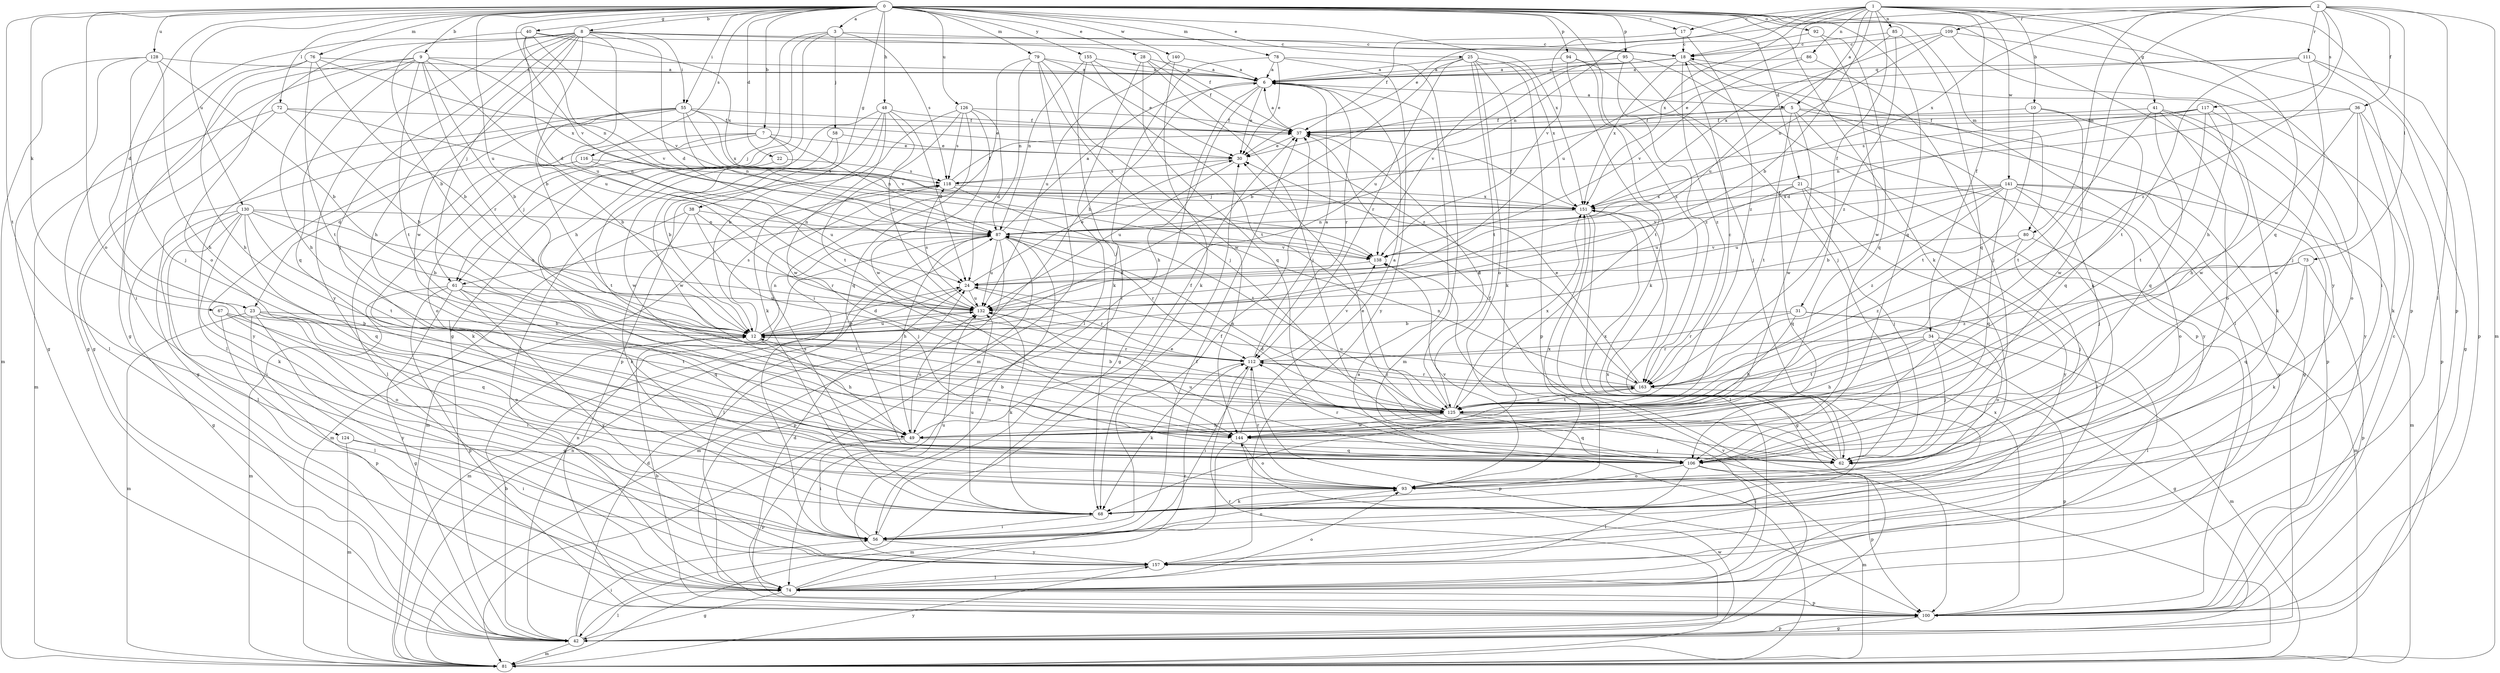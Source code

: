 strict digraph  {
0;
1;
2;
3;
5;
6;
7;
8;
9;
10;
12;
17;
18;
21;
22;
23;
24;
25;
28;
30;
31;
34;
36;
37;
38;
40;
41;
42;
48;
49;
55;
56;
58;
61;
62;
67;
68;
72;
73;
74;
76;
78;
79;
80;
81;
85;
86;
87;
92;
93;
94;
95;
100;
106;
109;
111;
112;
116;
117;
118;
124;
125;
126;
128;
130;
132;
138;
140;
141;
144;
151;
155;
157;
163;
0 -> 3  [label=a];
0 -> 7  [label=b];
0 -> 8  [label=b];
0 -> 9  [label=b];
0 -> 17  [label=c];
0 -> 21  [label=d];
0 -> 22  [label=d];
0 -> 23  [label=d];
0 -> 25  [label=e];
0 -> 28  [label=e];
0 -> 38  [label=g];
0 -> 40  [label=g];
0 -> 48  [label=h];
0 -> 55  [label=i];
0 -> 67  [label=k];
0 -> 68  [label=k];
0 -> 72  [label=l];
0 -> 76  [label=m];
0 -> 78  [label=m];
0 -> 79  [label=m];
0 -> 80  [label=m];
0 -> 92  [label=o];
0 -> 93  [label=o];
0 -> 94  [label=p];
0 -> 95  [label=p];
0 -> 100  [label=p];
0 -> 106  [label=q];
0 -> 116  [label=s];
0 -> 124  [label=t];
0 -> 126  [label=u];
0 -> 128  [label=u];
0 -> 130  [label=u];
0 -> 132  [label=u];
0 -> 138  [label=v];
0 -> 140  [label=w];
0 -> 151  [label=x];
0 -> 155  [label=y];
0 -> 157  [label=y];
0 -> 163  [label=z];
1 -> 5  [label=a];
1 -> 10  [label=b];
1 -> 12  [label=b];
1 -> 17  [label=c];
1 -> 31  [label=f];
1 -> 34  [label=f];
1 -> 41  [label=g];
1 -> 85  [label=n];
1 -> 86  [label=n];
1 -> 87  [label=n];
1 -> 100  [label=p];
1 -> 106  [label=q];
1 -> 132  [label=u];
1 -> 138  [label=v];
1 -> 141  [label=w];
1 -> 151  [label=x];
2 -> 30  [label=e];
2 -> 36  [label=f];
2 -> 73  [label=l];
2 -> 74  [label=l];
2 -> 80  [label=m];
2 -> 81  [label=m];
2 -> 109  [label=r];
2 -> 111  [label=r];
2 -> 117  [label=s];
2 -> 125  [label=t];
2 -> 151  [label=x];
2 -> 163  [label=z];
3 -> 18  [label=c];
3 -> 42  [label=g];
3 -> 49  [label=h];
3 -> 58  [label=j];
3 -> 61  [label=j];
3 -> 118  [label=s];
5 -> 37  [label=f];
5 -> 42  [label=g];
5 -> 61  [label=j];
5 -> 100  [label=p];
5 -> 125  [label=t];
5 -> 144  [label=w];
5 -> 157  [label=y];
6 -> 5  [label=a];
6 -> 12  [label=b];
6 -> 30  [label=e];
6 -> 42  [label=g];
6 -> 49  [label=h];
6 -> 112  [label=r];
7 -> 23  [label=d];
7 -> 30  [label=e];
7 -> 61  [label=j];
7 -> 87  [label=n];
7 -> 93  [label=o];
7 -> 144  [label=w];
8 -> 12  [label=b];
8 -> 18  [label=c];
8 -> 24  [label=d];
8 -> 37  [label=f];
8 -> 42  [label=g];
8 -> 49  [label=h];
8 -> 55  [label=i];
8 -> 61  [label=j];
8 -> 62  [label=j];
8 -> 93  [label=o];
8 -> 132  [label=u];
8 -> 144  [label=w];
8 -> 157  [label=y];
9 -> 6  [label=a];
9 -> 12  [label=b];
9 -> 42  [label=g];
9 -> 49  [label=h];
9 -> 56  [label=i];
9 -> 106  [label=q];
9 -> 112  [label=r];
9 -> 125  [label=t];
9 -> 132  [label=u];
9 -> 138  [label=v];
10 -> 37  [label=f];
10 -> 106  [label=q];
10 -> 125  [label=t];
10 -> 144  [label=w];
12 -> 24  [label=d];
12 -> 49  [label=h];
12 -> 87  [label=n];
12 -> 112  [label=r];
12 -> 118  [label=s];
12 -> 132  [label=u];
17 -> 18  [label=c];
17 -> 37  [label=f];
17 -> 163  [label=z];
18 -> 6  [label=a];
18 -> 68  [label=k];
18 -> 74  [label=l];
18 -> 132  [label=u];
18 -> 138  [label=v];
18 -> 151  [label=x];
18 -> 163  [label=z];
21 -> 62  [label=j];
21 -> 74  [label=l];
21 -> 106  [label=q];
21 -> 132  [label=u];
21 -> 151  [label=x];
21 -> 157  [label=y];
22 -> 118  [label=s];
22 -> 125  [label=t];
23 -> 12  [label=b];
23 -> 56  [label=i];
23 -> 81  [label=m];
23 -> 93  [label=o];
23 -> 100  [label=p];
23 -> 125  [label=t];
23 -> 157  [label=y];
24 -> 30  [label=e];
24 -> 81  [label=m];
24 -> 112  [label=r];
24 -> 132  [label=u];
25 -> 6  [label=a];
25 -> 12  [label=b];
25 -> 68  [label=k];
25 -> 93  [label=o];
25 -> 100  [label=p];
25 -> 112  [label=r];
25 -> 125  [label=t];
25 -> 151  [label=x];
28 -> 6  [label=a];
28 -> 37  [label=f];
28 -> 62  [label=j];
28 -> 74  [label=l];
28 -> 106  [label=q];
30 -> 118  [label=s];
30 -> 132  [label=u];
31 -> 12  [label=b];
31 -> 49  [label=h];
31 -> 74  [label=l];
31 -> 93  [label=o];
31 -> 112  [label=r];
34 -> 42  [label=g];
34 -> 49  [label=h];
34 -> 62  [label=j];
34 -> 81  [label=m];
34 -> 112  [label=r];
34 -> 125  [label=t];
36 -> 37  [label=f];
36 -> 49  [label=h];
36 -> 68  [label=k];
36 -> 87  [label=n];
36 -> 100  [label=p];
36 -> 144  [label=w];
37 -> 6  [label=a];
37 -> 30  [label=e];
38 -> 62  [label=j];
38 -> 68  [label=k];
38 -> 81  [label=m];
38 -> 87  [label=n];
38 -> 112  [label=r];
40 -> 12  [label=b];
40 -> 18  [label=c];
40 -> 24  [label=d];
40 -> 87  [label=n];
40 -> 138  [label=v];
40 -> 151  [label=x];
41 -> 37  [label=f];
41 -> 68  [label=k];
41 -> 93  [label=o];
41 -> 106  [label=q];
41 -> 125  [label=t];
41 -> 157  [label=y];
42 -> 12  [label=b];
42 -> 24  [label=d];
42 -> 56  [label=i];
42 -> 74  [label=l];
42 -> 81  [label=m];
42 -> 87  [label=n];
42 -> 100  [label=p];
42 -> 112  [label=r];
42 -> 138  [label=v];
48 -> 24  [label=d];
48 -> 37  [label=f];
48 -> 68  [label=k];
48 -> 74  [label=l];
48 -> 100  [label=p];
48 -> 132  [label=u];
48 -> 144  [label=w];
49 -> 37  [label=f];
49 -> 56  [label=i];
49 -> 100  [label=p];
49 -> 106  [label=q];
49 -> 132  [label=u];
55 -> 12  [label=b];
55 -> 30  [label=e];
55 -> 37  [label=f];
55 -> 42  [label=g];
55 -> 74  [label=l];
55 -> 87  [label=n];
55 -> 138  [label=v];
55 -> 151  [label=x];
55 -> 157  [label=y];
56 -> 30  [label=e];
56 -> 37  [label=f];
56 -> 93  [label=o];
56 -> 132  [label=u];
56 -> 151  [label=x];
56 -> 157  [label=y];
58 -> 12  [label=b];
58 -> 30  [label=e];
58 -> 144  [label=w];
61 -> 42  [label=g];
61 -> 81  [label=m];
61 -> 100  [label=p];
61 -> 106  [label=q];
61 -> 125  [label=t];
61 -> 132  [label=u];
61 -> 157  [label=y];
62 -> 30  [label=e];
62 -> 37  [label=f];
62 -> 151  [label=x];
67 -> 12  [label=b];
67 -> 74  [label=l];
67 -> 93  [label=o];
67 -> 106  [label=q];
68 -> 56  [label=i];
68 -> 118  [label=s];
68 -> 132  [label=u];
72 -> 12  [label=b];
72 -> 37  [label=f];
72 -> 74  [label=l];
72 -> 81  [label=m];
72 -> 87  [label=n];
73 -> 24  [label=d];
73 -> 68  [label=k];
73 -> 100  [label=p];
73 -> 106  [label=q];
73 -> 163  [label=z];
74 -> 24  [label=d];
74 -> 37  [label=f];
74 -> 42  [label=g];
74 -> 93  [label=o];
74 -> 100  [label=p];
74 -> 112  [label=r];
76 -> 6  [label=a];
76 -> 12  [label=b];
76 -> 42  [label=g];
76 -> 49  [label=h];
76 -> 125  [label=t];
76 -> 151  [label=x];
78 -> 6  [label=a];
78 -> 30  [label=e];
78 -> 56  [label=i];
78 -> 81  [label=m];
78 -> 157  [label=y];
79 -> 6  [label=a];
79 -> 30  [label=e];
79 -> 56  [label=i];
79 -> 62  [label=j];
79 -> 81  [label=m];
79 -> 87  [label=n];
79 -> 144  [label=w];
80 -> 62  [label=j];
80 -> 81  [label=m];
80 -> 138  [label=v];
80 -> 163  [label=z];
81 -> 6  [label=a];
81 -> 87  [label=n];
81 -> 144  [label=w];
81 -> 157  [label=y];
85 -> 18  [label=c];
85 -> 106  [label=q];
85 -> 132  [label=u];
85 -> 163  [label=z];
86 -> 6  [label=a];
86 -> 62  [label=j];
86 -> 138  [label=v];
87 -> 6  [label=a];
87 -> 49  [label=h];
87 -> 74  [label=l];
87 -> 81  [label=m];
87 -> 100  [label=p];
87 -> 112  [label=r];
87 -> 132  [label=u];
87 -> 138  [label=v];
92 -> 18  [label=c];
92 -> 106  [label=q];
92 -> 144  [label=w];
93 -> 68  [label=k];
93 -> 112  [label=r];
93 -> 138  [label=v];
93 -> 151  [label=x];
94 -> 6  [label=a];
94 -> 62  [label=j];
94 -> 68  [label=k];
94 -> 125  [label=t];
95 -> 6  [label=a];
95 -> 62  [label=j];
95 -> 100  [label=p];
95 -> 163  [label=z];
100 -> 12  [label=b];
100 -> 18  [label=c];
100 -> 42  [label=g];
100 -> 151  [label=x];
106 -> 74  [label=l];
106 -> 81  [label=m];
106 -> 93  [label=o];
106 -> 100  [label=p];
106 -> 112  [label=r];
106 -> 132  [label=u];
109 -> 18  [label=c];
109 -> 49  [label=h];
109 -> 56  [label=i];
109 -> 87  [label=n];
109 -> 151  [label=x];
111 -> 30  [label=e];
111 -> 42  [label=g];
111 -> 62  [label=j];
111 -> 100  [label=p];
111 -> 125  [label=t];
111 -> 6  [label=q];
112 -> 6  [label=a];
112 -> 56  [label=i];
112 -> 68  [label=k];
112 -> 100  [label=p];
112 -> 138  [label=v];
112 -> 163  [label=z];
116 -> 68  [label=k];
116 -> 74  [label=l];
116 -> 118  [label=s];
116 -> 132  [label=u];
117 -> 24  [label=d];
117 -> 37  [label=f];
117 -> 93  [label=o];
117 -> 118  [label=s];
117 -> 125  [label=t];
117 -> 144  [label=w];
118 -> 37  [label=f];
118 -> 81  [label=m];
118 -> 125  [label=t];
118 -> 151  [label=x];
124 -> 56  [label=i];
124 -> 81  [label=m];
124 -> 106  [label=q];
125 -> 18  [label=c];
125 -> 24  [label=d];
125 -> 37  [label=f];
125 -> 49  [label=h];
125 -> 74  [label=l];
125 -> 87  [label=n];
125 -> 106  [label=q];
125 -> 144  [label=w];
125 -> 151  [label=x];
125 -> 163  [label=z];
126 -> 12  [label=b];
126 -> 24  [label=d];
126 -> 37  [label=f];
126 -> 106  [label=q];
126 -> 118  [label=s];
126 -> 125  [label=t];
126 -> 144  [label=w];
128 -> 6  [label=a];
128 -> 12  [label=b];
128 -> 42  [label=g];
128 -> 49  [label=h];
128 -> 62  [label=j];
128 -> 81  [label=m];
130 -> 12  [label=b];
130 -> 42  [label=g];
130 -> 56  [label=i];
130 -> 68  [label=k];
130 -> 74  [label=l];
130 -> 87  [label=n];
130 -> 106  [label=q];
130 -> 125  [label=t];
130 -> 132  [label=u];
132 -> 12  [label=b];
132 -> 68  [label=k];
132 -> 118  [label=s];
138 -> 24  [label=d];
140 -> 6  [label=a];
140 -> 68  [label=k];
140 -> 132  [label=u];
141 -> 12  [label=b];
141 -> 62  [label=j];
141 -> 81  [label=m];
141 -> 93  [label=o];
141 -> 106  [label=q];
141 -> 132  [label=u];
141 -> 138  [label=v];
141 -> 151  [label=x];
141 -> 157  [label=y];
141 -> 163  [label=z];
144 -> 6  [label=a];
144 -> 12  [label=b];
144 -> 62  [label=j];
144 -> 81  [label=m];
144 -> 93  [label=o];
151 -> 37  [label=f];
151 -> 42  [label=g];
151 -> 74  [label=l];
151 -> 87  [label=n];
155 -> 6  [label=a];
155 -> 68  [label=k];
155 -> 87  [label=n];
155 -> 125  [label=t];
155 -> 163  [label=z];
157 -> 74  [label=l];
157 -> 87  [label=n];
163 -> 12  [label=b];
163 -> 30  [label=e];
163 -> 87  [label=n];
163 -> 100  [label=p];
163 -> 112  [label=r];
163 -> 125  [label=t];
163 -> 132  [label=u];
}
